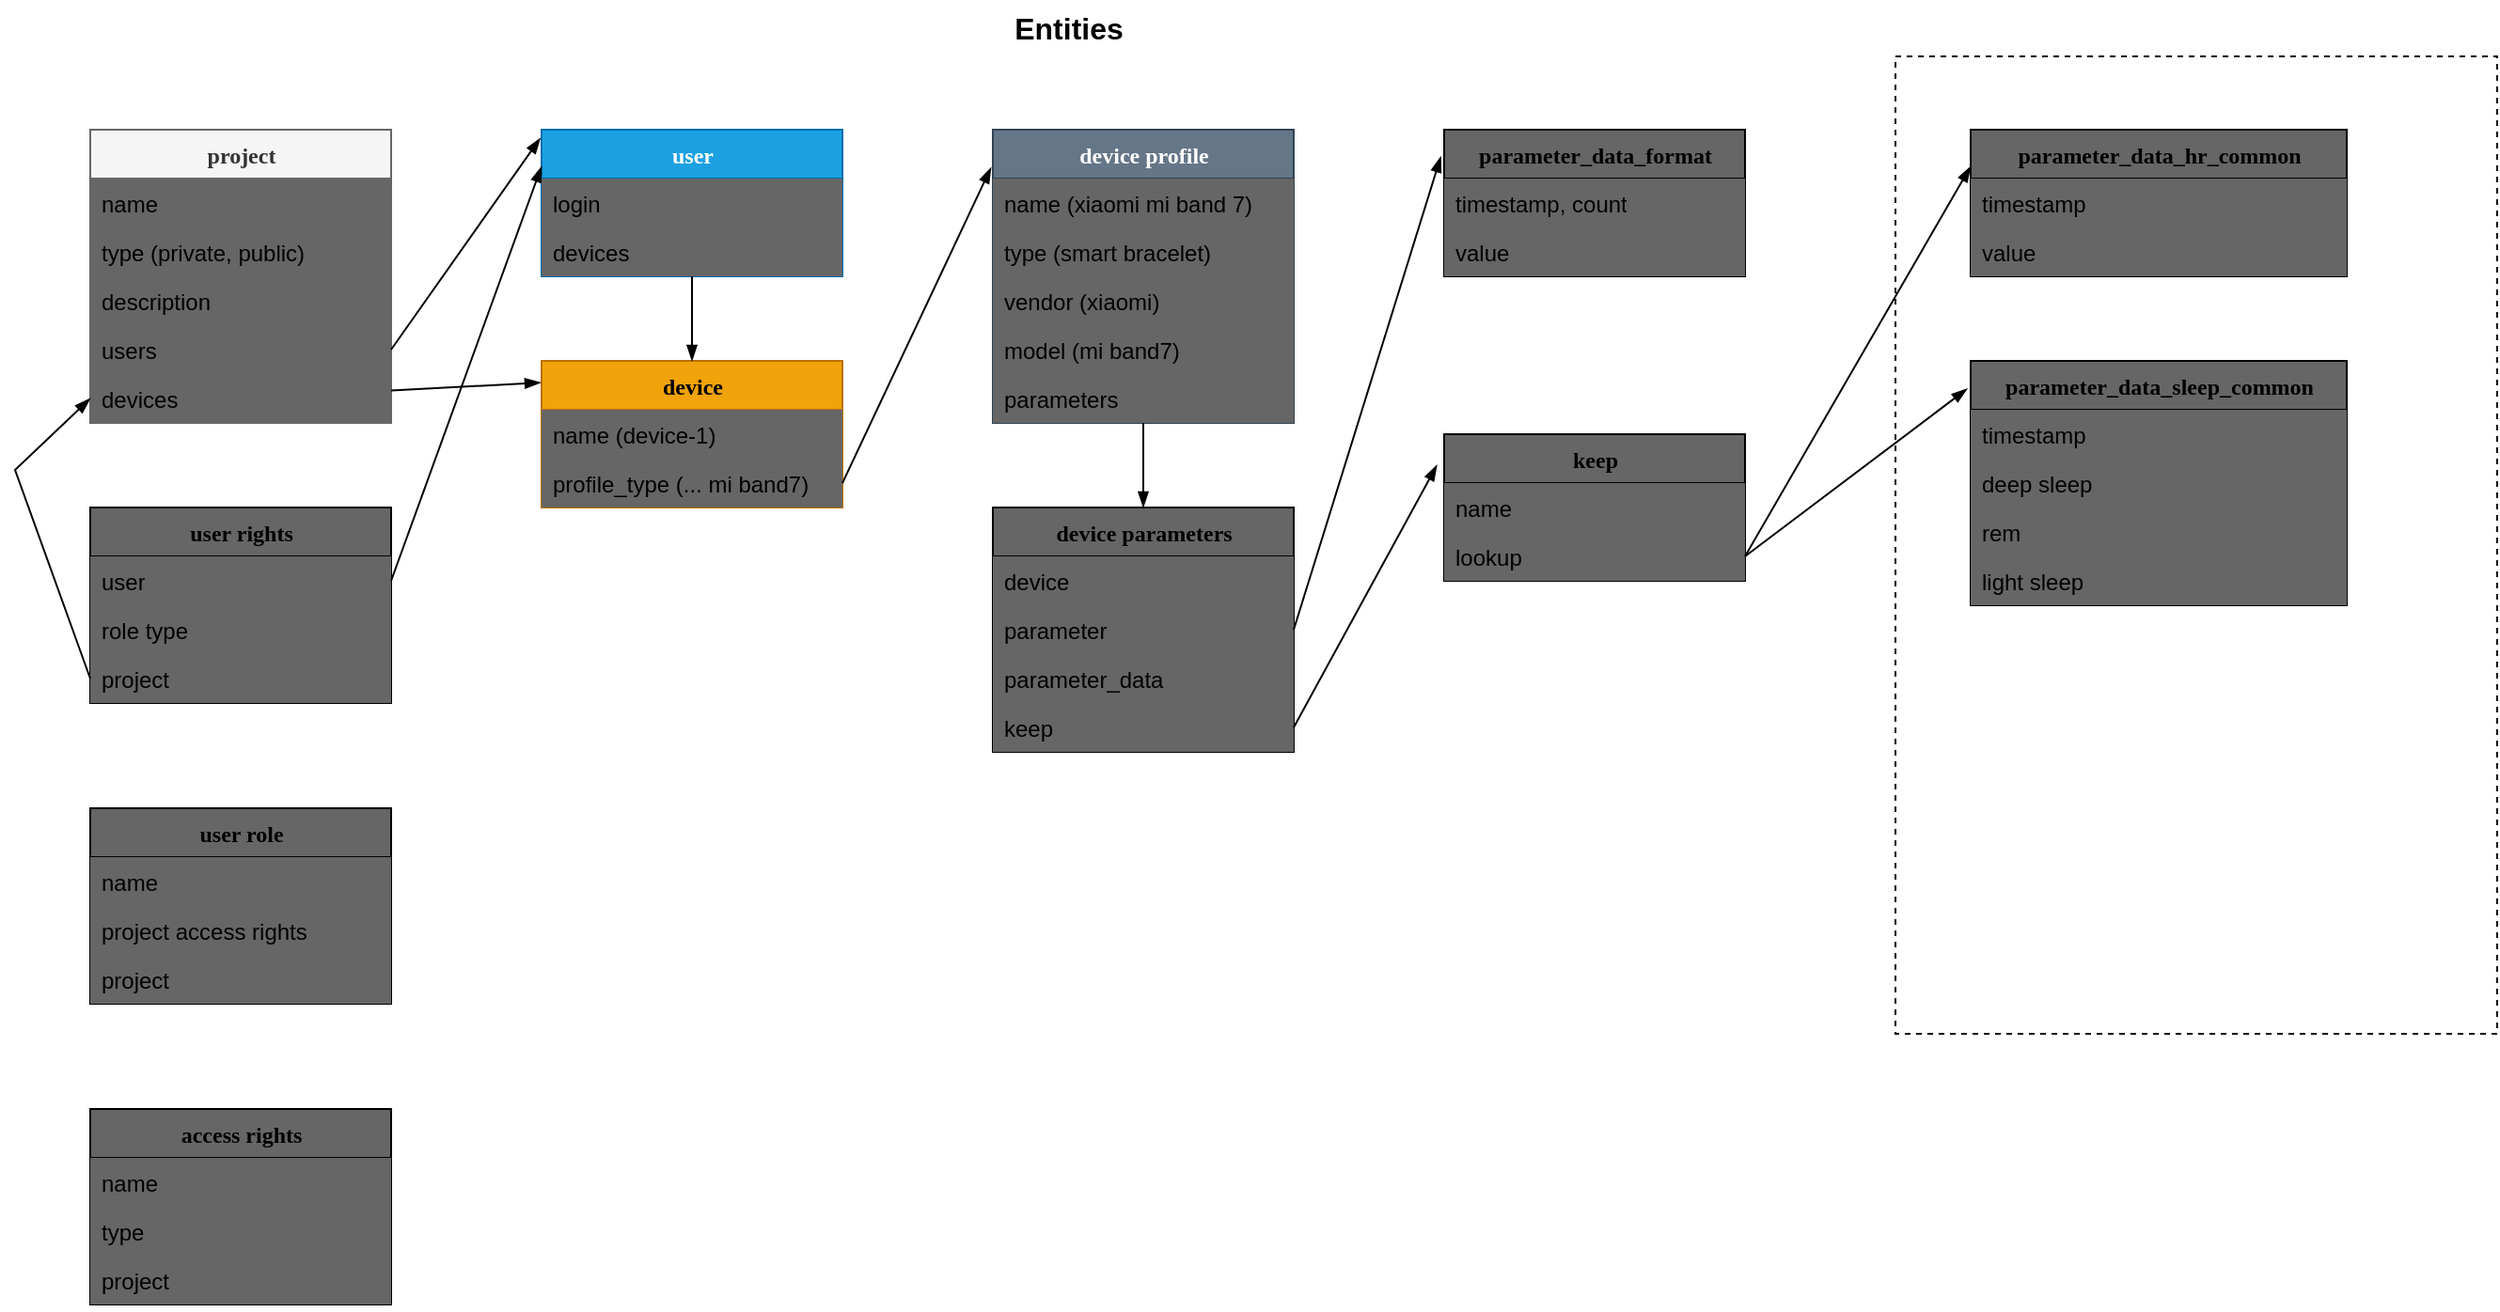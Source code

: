 <mxfile version="20.7.4" type="device"><diagram name="Page-1" id="9f46799a-70d6-7492-0946-bef42562c5a5"><mxGraphModel dx="1830" dy="786" grid="1" gridSize="10" guides="1" tooltips="1" connect="1" arrows="1" fold="1" page="0" pageScale="1" pageWidth="1100" pageHeight="850" background="none" math="0" shadow="0"><root><mxCell id="0"/><mxCell id="1" parent="0"/><mxCell id="q5KV4WFABtaVGPcrXIrC-23" value="" style="rounded=0;whiteSpace=wrap;html=1;fillColor=none;dashed=1;" vertex="1" parent="1"><mxGeometry x="1000" y="40" width="320" height="520" as="geometry"/></mxCell><mxCell id="78961159f06e98e8-17" value="project" style="swimlane;html=1;fontStyle=1;align=center;verticalAlign=top;childLayout=stackLayout;horizontal=1;startSize=26;horizontalStack=0;resizeParent=1;resizeLast=0;collapsible=1;marginBottom=0;swimlaneFillColor=#ffffff;rounded=0;shadow=0;comic=0;labelBackgroundColor=none;strokeWidth=1;fillColor=#f5f5f5;fontFamily=Verdana;fontSize=12;fontColor=#333333;strokeColor=#666666;" parent="1" vertex="1"><mxGeometry x="40" y="79" width="160" height="156" as="geometry"/></mxCell><mxCell id="78961159f06e98e8-23" value="name" style="text;html=1;strokeColor=none;fillColor=#666666;align=left;verticalAlign=top;spacingLeft=4;spacingRight=4;whiteSpace=wrap;overflow=hidden;rotatable=0;points=[[0,0.5],[1,0.5]];portConstraint=eastwest;" parent="78961159f06e98e8-17" vertex="1"><mxGeometry y="26" width="160" height="26" as="geometry"/></mxCell><mxCell id="78961159f06e98e8-25" value="type (private, public)" style="text;html=1;strokeColor=none;fillColor=#666666;align=left;verticalAlign=top;spacingLeft=4;spacingRight=4;whiteSpace=wrap;overflow=hidden;rotatable=0;points=[[0,0.5],[1,0.5]];portConstraint=eastwest;" parent="78961159f06e98e8-17" vertex="1"><mxGeometry y="52" width="160" height="26" as="geometry"/></mxCell><mxCell id="eakS-CX53tqSziAOae9U-2" value="description" style="text;html=1;strokeColor=none;fillColor=#666666;align=left;verticalAlign=top;spacingLeft=4;spacingRight=4;whiteSpace=wrap;overflow=hidden;rotatable=0;points=[[0,0.5],[1,0.5]];portConstraint=eastwest;" parent="78961159f06e98e8-17" vertex="1"><mxGeometry y="78" width="160" height="26" as="geometry"/></mxCell><mxCell id="eakS-CX53tqSziAOae9U-3" value="users" style="text;html=1;strokeColor=none;fillColor=#666666;align=left;verticalAlign=top;spacingLeft=4;spacingRight=4;whiteSpace=wrap;overflow=hidden;rotatable=0;points=[[0,0.5],[1,0.5]];portConstraint=eastwest;" parent="78961159f06e98e8-17" vertex="1"><mxGeometry y="104" width="160" height="26" as="geometry"/></mxCell><mxCell id="78961159f06e98e8-24" value="devices" style="text;html=1;strokeColor=none;fillColor=#666666;align=left;verticalAlign=top;spacingLeft=4;spacingRight=4;whiteSpace=wrap;overflow=hidden;rotatable=0;points=[[0,0.5],[1,0.5]];portConstraint=eastwest;" parent="78961159f06e98e8-17" vertex="1"><mxGeometry y="130" width="160" height="26" as="geometry"/></mxCell><mxCell id="78961159f06e98e8-19" value="" style="line;html=1;strokeWidth=1;fillColor=#666666;align=left;verticalAlign=middle;spacingTop=-1;spacingLeft=3;spacingRight=3;rotatable=0;labelPosition=right;points=[];portConstraint=eastwest;" parent="78961159f06e98e8-17" vertex="1"><mxGeometry y="156" width="160" as="geometry"/></mxCell><mxCell id="2Jbnj_WBJyNQ6amSs_IY-3" style="edgeStyle=orthogonalEdgeStyle;rounded=0;orthogonalLoop=1;jettySize=auto;html=1;exitX=0.5;exitY=1;exitDx=0;exitDy=0;entryX=0.501;entryY=0.393;entryDx=0;entryDy=0;entryPerimeter=0;fillColor=#666666;" parent="78961159f06e98e8-17" source="78961159f06e98e8-17" target="78961159f06e98e8-19" edge="1"><mxGeometry relative="1" as="geometry"/></mxCell><mxCell id="78961159f06e98e8-30" value="user" style="swimlane;html=1;fontStyle=1;align=center;verticalAlign=top;childLayout=stackLayout;horizontal=1;startSize=26;horizontalStack=0;resizeParent=1;resizeLast=0;collapsible=1;marginBottom=0;swimlaneFillColor=#ffffff;rounded=0;shadow=0;comic=0;labelBackgroundColor=none;strokeWidth=1;fillColor=#1ba1e2;fontFamily=Verdana;fontSize=12;fontColor=#ffffff;strokeColor=#006EAF;" parent="1" vertex="1"><mxGeometry x="280" y="79" width="160" height="78" as="geometry"><mxRectangle x="430" y="83" width="90" height="30" as="alternateBounds"/></mxGeometry></mxCell><mxCell id="78961159f06e98e8-32" value="login" style="text;html=1;strokeColor=none;fillColor=#666666;align=left;verticalAlign=top;spacingLeft=4;spacingRight=4;whiteSpace=wrap;overflow=hidden;rotatable=0;points=[[0,0.5],[1,0.5]];portConstraint=eastwest;" parent="78961159f06e98e8-30" vertex="1"><mxGeometry y="26" width="160" height="26" as="geometry"/></mxCell><mxCell id="78961159f06e98e8-37" value="devices" style="text;html=1;strokeColor=none;fillColor=#666666;align=left;verticalAlign=top;spacingLeft=4;spacingRight=4;whiteSpace=wrap;overflow=hidden;rotatable=0;points=[[0,0.5],[1,0.5]];portConstraint=eastwest;" parent="78961159f06e98e8-30" vertex="1"><mxGeometry y="52" width="160" height="26" as="geometry"/></mxCell><mxCell id="2Jbnj_WBJyNQ6amSs_IY-14" style="rounded=0;orthogonalLoop=1;jettySize=auto;html=1;fillColor=#666666;endArrow=none;endFill=0;exitX=-0.004;exitY=0.057;exitDx=0;exitDy=0;exitPerimeter=0;entryX=1;entryY=0.5;entryDx=0;entryDy=0;startArrow=blockThin;startFill=1;" parent="1" source="78961159f06e98e8-30" target="eakS-CX53tqSziAOae9U-3" edge="1"><mxGeometry relative="1" as="geometry"><mxPoint x="300" y="126" as="sourcePoint"/><mxPoint x="220" y="186" as="targetPoint"/></mxGeometry></mxCell><mxCell id="2Jbnj_WBJyNQ6amSs_IY-17" value="device" style="swimlane;html=1;fontStyle=1;align=center;verticalAlign=top;childLayout=stackLayout;horizontal=1;startSize=26;horizontalStack=0;resizeParent=1;resizeLast=0;collapsible=1;marginBottom=0;swimlaneFillColor=#ffffff;rounded=0;shadow=0;comic=0;labelBackgroundColor=none;strokeWidth=1;fillColor=#f0a30a;fontFamily=Verdana;fontSize=12;strokeColor=#BD7000;fontColor=#000000;" parent="1" vertex="1"><mxGeometry x="280" y="202" width="160" height="78" as="geometry"/></mxCell><mxCell id="2Jbnj_WBJyNQ6amSs_IY-20" value="name (device-1)" style="text;html=1;strokeColor=none;fillColor=#666666;align=left;verticalAlign=top;spacingLeft=4;spacingRight=4;whiteSpace=wrap;overflow=hidden;rotatable=0;points=[[0,0.5],[1,0.5]];portConstraint=eastwest;" parent="2Jbnj_WBJyNQ6amSs_IY-17" vertex="1"><mxGeometry y="26" width="160" height="26" as="geometry"/></mxCell><mxCell id="2Jbnj_WBJyNQ6amSs_IY-19" value="profile_type (... mi band7)" style="text;html=1;strokeColor=none;fillColor=#666666;align=left;verticalAlign=top;spacingLeft=4;spacingRight=4;whiteSpace=wrap;overflow=hidden;rotatable=0;points=[[0,0.5],[1,0.5]];portConstraint=eastwest;" parent="2Jbnj_WBJyNQ6amSs_IY-17" vertex="1"><mxGeometry y="52" width="160" height="26" as="geometry"/></mxCell><mxCell id="2Jbnj_WBJyNQ6amSs_IY-22" value="" style="line;html=1;strokeWidth=1;fillColor=#666666;align=left;verticalAlign=middle;spacingTop=-1;spacingLeft=3;spacingRight=3;rotatable=0;labelPosition=right;points=[];portConstraint=eastwest;" parent="2Jbnj_WBJyNQ6amSs_IY-17" vertex="1"><mxGeometry y="78" width="160" as="geometry"/></mxCell><mxCell id="2Jbnj_WBJyNQ6amSs_IY-34" value="parameter_data_format" style="swimlane;html=1;fontStyle=1;align=center;verticalAlign=top;childLayout=stackLayout;horizontal=1;startSize=26;horizontalStack=0;resizeParent=1;resizeLast=0;collapsible=1;marginBottom=0;swimlaneFillColor=#ffffff;rounded=0;shadow=0;comic=0;labelBackgroundColor=none;strokeWidth=1;fillColor=#666666;fontFamily=Verdana;fontSize=12" parent="1" vertex="1"><mxGeometry x="760" y="79" width="160" height="78" as="geometry"/></mxCell><mxCell id="2Jbnj_WBJyNQ6amSs_IY-35" value="timestamp, count" style="text;html=1;strokeColor=none;fillColor=#666666;align=left;verticalAlign=top;spacingLeft=4;spacingRight=4;whiteSpace=wrap;overflow=hidden;rotatable=0;points=[[0,0.5],[1,0.5]];portConstraint=eastwest;" parent="2Jbnj_WBJyNQ6amSs_IY-34" vertex="1"><mxGeometry y="26" width="160" height="26" as="geometry"/></mxCell><mxCell id="2Jbnj_WBJyNQ6amSs_IY-36" value="value" style="text;html=1;strokeColor=none;fillColor=#666666;align=left;verticalAlign=top;spacingLeft=4;spacingRight=4;whiteSpace=wrap;overflow=hidden;rotatable=0;points=[[0,0.5],[1,0.5]];portConstraint=eastwest;" parent="2Jbnj_WBJyNQ6amSs_IY-34" vertex="1"><mxGeometry y="52" width="160" height="26" as="geometry"/></mxCell><mxCell id="2Jbnj_WBJyNQ6amSs_IY-38" value="" style="line;html=1;strokeWidth=1;fillColor=#666666;align=left;verticalAlign=middle;spacingTop=-1;spacingLeft=3;spacingRight=3;rotatable=0;labelPosition=right;points=[];portConstraint=eastwest;" parent="2Jbnj_WBJyNQ6amSs_IY-34" vertex="1"><mxGeometry y="78" width="160" as="geometry"/></mxCell><mxCell id="2Jbnj_WBJyNQ6amSs_IY-39" style="edgeStyle=orthogonalEdgeStyle;rounded=0;orthogonalLoop=1;jettySize=auto;html=1;exitX=0.5;exitY=1;exitDx=0;exitDy=0;entryX=0.501;entryY=0.393;entryDx=0;entryDy=0;entryPerimeter=0;fillColor=#666666;" parent="2Jbnj_WBJyNQ6amSs_IY-34" source="2Jbnj_WBJyNQ6amSs_IY-34" target="2Jbnj_WBJyNQ6amSs_IY-38" edge="1"><mxGeometry relative="1" as="geometry"/></mxCell><mxCell id="2Jbnj_WBJyNQ6amSs_IY-41" value="device parameters" style="swimlane;html=1;fontStyle=1;align=center;verticalAlign=top;childLayout=stackLayout;horizontal=1;startSize=26;horizontalStack=0;resizeParent=1;resizeLast=0;collapsible=1;marginBottom=0;swimlaneFillColor=#ffffff;rounded=0;shadow=0;comic=0;labelBackgroundColor=none;strokeWidth=1;fillColor=#666666;fontFamily=Verdana;fontSize=12" parent="1" vertex="1"><mxGeometry x="520" y="280" width="160" height="130" as="geometry"><mxRectangle x="430" y="83" width="90" height="30" as="alternateBounds"/></mxGeometry></mxCell><mxCell id="q5KV4WFABtaVGPcrXIrC-24" value="device" style="text;html=1;strokeColor=none;fillColor=#666666;align=left;verticalAlign=top;spacingLeft=4;spacingRight=4;whiteSpace=wrap;overflow=hidden;rotatable=0;points=[[0,0.5],[1,0.5]];portConstraint=eastwest;" vertex="1" parent="2Jbnj_WBJyNQ6amSs_IY-41"><mxGeometry y="26" width="160" height="26" as="geometry"/></mxCell><mxCell id="2Jbnj_WBJyNQ6amSs_IY-44" value="parameter" style="text;html=1;strokeColor=none;fillColor=#666666;align=left;verticalAlign=top;spacingLeft=4;spacingRight=4;whiteSpace=wrap;overflow=hidden;rotatable=0;points=[[0,0.5],[1,0.5]];portConstraint=eastwest;" parent="2Jbnj_WBJyNQ6amSs_IY-41" vertex="1"><mxGeometry y="52" width="160" height="26" as="geometry"/></mxCell><mxCell id="2Jbnj_WBJyNQ6amSs_IY-45" value="parameter_data" style="text;html=1;strokeColor=none;fillColor=#666666;align=left;verticalAlign=top;spacingLeft=4;spacingRight=4;whiteSpace=wrap;overflow=hidden;rotatable=0;points=[[0,0.5],[1,0.5]];portConstraint=eastwest;" parent="2Jbnj_WBJyNQ6amSs_IY-41" vertex="1"><mxGeometry y="78" width="160" height="26" as="geometry"/></mxCell><mxCell id="q5KV4WFABtaVGPcrXIrC-25" value="keep" style="text;html=1;strokeColor=none;fillColor=#666666;align=left;verticalAlign=top;spacingLeft=4;spacingRight=4;whiteSpace=wrap;overflow=hidden;rotatable=0;points=[[0,0.5],[1,0.5]];portConstraint=eastwest;" vertex="1" parent="2Jbnj_WBJyNQ6amSs_IY-41"><mxGeometry y="104" width="160" height="26" as="geometry"/></mxCell><mxCell id="2Jbnj_WBJyNQ6amSs_IY-48" value="device profile" style="swimlane;html=1;fontStyle=1;align=center;verticalAlign=top;childLayout=stackLayout;horizontal=1;startSize=26;horizontalStack=0;resizeParent=1;resizeLast=0;collapsible=1;marginBottom=0;swimlaneFillColor=#ffffff;rounded=0;shadow=0;comic=0;labelBackgroundColor=none;strokeWidth=1;fillColor=#647687;fontFamily=Verdana;fontSize=12;fontColor=#ffffff;strokeColor=#314354;" parent="1" vertex="1"><mxGeometry x="520" y="79" width="160" height="156" as="geometry"><mxRectangle x="430" y="83" width="90" height="30" as="alternateBounds"/></mxGeometry></mxCell><mxCell id="2Jbnj_WBJyNQ6amSs_IY-50" value="name (xiaomi mi band 7)" style="text;html=1;strokeColor=none;fillColor=#666666;align=left;verticalAlign=top;spacingLeft=4;spacingRight=4;whiteSpace=wrap;overflow=hidden;rotatable=0;points=[[0,0.5],[1,0.5]];portConstraint=eastwest;" parent="2Jbnj_WBJyNQ6amSs_IY-48" vertex="1"><mxGeometry y="26" width="160" height="26" as="geometry"/></mxCell><mxCell id="2Jbnj_WBJyNQ6amSs_IY-51" value="type (smart bracelet)" style="text;html=1;strokeColor=none;fillColor=#666666;align=left;verticalAlign=top;spacingLeft=4;spacingRight=4;whiteSpace=wrap;overflow=hidden;rotatable=0;points=[[0,0.5],[1,0.5]];portConstraint=eastwest;" parent="2Jbnj_WBJyNQ6amSs_IY-48" vertex="1"><mxGeometry y="52" width="160" height="26" as="geometry"/></mxCell><mxCell id="q5KV4WFABtaVGPcrXIrC-12" value="vendor (xiaomi)" style="text;html=1;strokeColor=none;fillColor=#666666;align=left;verticalAlign=top;spacingLeft=4;spacingRight=4;whiteSpace=wrap;overflow=hidden;rotatable=0;points=[[0,0.5],[1,0.5]];portConstraint=eastwest;" vertex="1" parent="2Jbnj_WBJyNQ6amSs_IY-48"><mxGeometry y="78" width="160" height="26" as="geometry"/></mxCell><mxCell id="q5KV4WFABtaVGPcrXIrC-13" value="model (mi band7)" style="text;html=1;strokeColor=none;fillColor=#666666;align=left;verticalAlign=top;spacingLeft=4;spacingRight=4;whiteSpace=wrap;overflow=hidden;rotatable=0;points=[[0,0.5],[1,0.5]];portConstraint=eastwest;" vertex="1" parent="2Jbnj_WBJyNQ6amSs_IY-48"><mxGeometry y="104" width="160" height="26" as="geometry"/></mxCell><mxCell id="2Jbnj_WBJyNQ6amSs_IY-52" value="parameters" style="text;html=1;strokeColor=none;fillColor=#666666;align=left;verticalAlign=top;spacingLeft=4;spacingRight=4;whiteSpace=wrap;overflow=hidden;rotatable=0;points=[[0,0.5],[1,0.5]];portConstraint=eastwest;" parent="2Jbnj_WBJyNQ6amSs_IY-48" vertex="1"><mxGeometry y="130" width="160" height="26" as="geometry"/></mxCell><mxCell id="eakS-CX53tqSziAOae9U-5" style="rounded=0;orthogonalLoop=1;jettySize=auto;html=1;fillColor=#666666;endArrow=none;endFill=0;exitX=-0.003;exitY=0.148;exitDx=0;exitDy=0;startArrow=blockThin;startFill=1;exitPerimeter=0;" parent="1" source="2Jbnj_WBJyNQ6amSs_IY-17" target="78961159f06e98e8-24" edge="1"><mxGeometry relative="1" as="geometry"><mxPoint x="240" y="276" as="sourcePoint"/><mxPoint x="230" y="280" as="targetPoint"/></mxGeometry></mxCell><mxCell id="eakS-CX53tqSziAOae9U-7" style="rounded=0;orthogonalLoop=1;jettySize=auto;html=1;fillColor=#666666;endArrow=none;endFill=0;entryX=1;entryY=0.5;entryDx=0;entryDy=0;exitX=-0.006;exitY=0.129;exitDx=0;exitDy=0;exitPerimeter=0;startArrow=blockThin;startFill=1;" parent="1" source="2Jbnj_WBJyNQ6amSs_IY-48" target="2Jbnj_WBJyNQ6amSs_IY-19" edge="1"><mxGeometry relative="1" as="geometry"><mxPoint x="330.0" y="154" as="sourcePoint"/><mxPoint x="209.52" y="340.378" as="targetPoint"/></mxGeometry></mxCell><mxCell id="eakS-CX53tqSziAOae9U-8" style="rounded=0;orthogonalLoop=1;jettySize=auto;html=1;fillColor=#666666;endArrow=none;endFill=0;startArrow=blockThin;startFill=1;" parent="1" source="2Jbnj_WBJyNQ6amSs_IY-41" target="2Jbnj_WBJyNQ6amSs_IY-52" edge="1"><mxGeometry relative="1" as="geometry"><mxPoint x="209.68" y="336.568" as="sourcePoint"/><mxPoint x="710" y="300" as="targetPoint"/></mxGeometry></mxCell><mxCell id="eakS-CX53tqSziAOae9U-9" style="rounded=0;orthogonalLoop=1;jettySize=auto;html=1;fillColor=#666666;endArrow=none;endFill=0;startArrow=blockThin;startFill=1;entryX=1;entryY=0.5;entryDx=0;entryDy=0;exitX=-0.011;exitY=0.183;exitDx=0;exitDy=0;exitPerimeter=0;" parent="1" source="2Jbnj_WBJyNQ6amSs_IY-34" target="2Jbnj_WBJyNQ6amSs_IY-44" edge="1"><mxGeometry relative="1" as="geometry"><mxPoint x="730" y="360" as="sourcePoint"/><mxPoint x="288.08" y="341.144" as="targetPoint"/></mxGeometry></mxCell><mxCell id="eakS-CX53tqSziAOae9U-11" value="Entities" style="text;html=1;resizable=0;autosize=1;align=center;verticalAlign=middle;points=[];fillColor=none;strokeColor=none;rounded=0;fontStyle=1;fontSize=16;" parent="1" vertex="1"><mxGeometry x="520" y="10" width="80" height="30" as="geometry"/></mxCell><mxCell id="eakS-CX53tqSziAOae9U-4" style="rounded=0;orthogonalLoop=1;jettySize=auto;html=1;fillColor=#666666;endArrow=none;endFill=0;startArrow=blockThin;startFill=1;" parent="1" source="2Jbnj_WBJyNQ6amSs_IY-17" target="78961159f06e98e8-37" edge="1"><mxGeometry relative="1" as="geometry"><mxPoint x="289.36" y="99.374" as="sourcePoint"/><mxPoint x="170.0" y="206" as="targetPoint"/></mxGeometry></mxCell><mxCell id="q5KV4WFABtaVGPcrXIrC-1" value="user rights" style="swimlane;html=1;fontStyle=1;align=center;verticalAlign=top;childLayout=stackLayout;horizontal=1;startSize=26;horizontalStack=0;resizeParent=1;resizeLast=0;collapsible=1;marginBottom=0;swimlaneFillColor=#ffffff;rounded=0;shadow=0;comic=0;labelBackgroundColor=none;strokeWidth=1;fillColor=#666666;fontFamily=Verdana;fontSize=12" vertex="1" parent="1"><mxGeometry x="40" y="280" width="160" height="104" as="geometry"><mxRectangle x="430" y="83" width="90" height="30" as="alternateBounds"/></mxGeometry></mxCell><mxCell id="q5KV4WFABtaVGPcrXIrC-2" value="user" style="text;html=1;strokeColor=none;fillColor=#666666;align=left;verticalAlign=top;spacingLeft=4;spacingRight=4;whiteSpace=wrap;overflow=hidden;rotatable=0;points=[[0,0.5],[1,0.5]];portConstraint=eastwest;" vertex="1" parent="q5KV4WFABtaVGPcrXIrC-1"><mxGeometry y="26" width="160" height="26" as="geometry"/></mxCell><mxCell id="q5KV4WFABtaVGPcrXIrC-4" value="role type" style="text;html=1;strokeColor=none;fillColor=#666666;align=left;verticalAlign=top;spacingLeft=4;spacingRight=4;whiteSpace=wrap;overflow=hidden;rotatable=0;points=[[0,0.5],[1,0.5]];portConstraint=eastwest;" vertex="1" parent="q5KV4WFABtaVGPcrXIrC-1"><mxGeometry y="52" width="160" height="26" as="geometry"/></mxCell><mxCell id="q5KV4WFABtaVGPcrXIrC-3" value="project" style="text;html=1;strokeColor=none;fillColor=#666666;align=left;verticalAlign=top;spacingLeft=4;spacingRight=4;whiteSpace=wrap;overflow=hidden;rotatable=0;points=[[0,0.5],[1,0.5]];portConstraint=eastwest;" vertex="1" parent="q5KV4WFABtaVGPcrXIrC-1"><mxGeometry y="78" width="160" height="26" as="geometry"/></mxCell><mxCell id="q5KV4WFABtaVGPcrXIrC-5" style="rounded=0;orthogonalLoop=1;jettySize=auto;html=1;fillColor=#666666;endArrow=none;endFill=0;exitX=0;exitY=0.25;exitDx=0;exitDy=0;startArrow=blockThin;startFill=1;" edge="1" parent="1" source="78961159f06e98e8-30"><mxGeometry relative="1" as="geometry"><mxPoint x="289.36" y="93.446" as="sourcePoint"/><mxPoint x="200" y="319" as="targetPoint"/></mxGeometry></mxCell><mxCell id="q5KV4WFABtaVGPcrXIrC-7" style="rounded=0;orthogonalLoop=1;jettySize=auto;html=1;fillColor=#666666;endArrow=none;endFill=0;startArrow=blockThin;startFill=1;entryX=0;entryY=0.5;entryDx=0;entryDy=0;exitX=0;exitY=0.5;exitDx=0;exitDy=0;" edge="1" parent="1" source="78961159f06e98e8-24" target="q5KV4WFABtaVGPcrXIrC-3"><mxGeometry relative="1" as="geometry"><mxPoint x="149.159" y="235" as="sourcePoint"/><mxPoint x="200" y="371" as="targetPoint"/><Array as="points"><mxPoint y="260"/></Array></mxGeometry></mxCell><mxCell id="q5KV4WFABtaVGPcrXIrC-8" value="user role" style="swimlane;html=1;fontStyle=1;align=center;verticalAlign=top;childLayout=stackLayout;horizontal=1;startSize=26;horizontalStack=0;resizeParent=1;resizeLast=0;collapsible=1;marginBottom=0;swimlaneFillColor=#ffffff;rounded=0;shadow=0;comic=0;labelBackgroundColor=none;strokeWidth=1;fillColor=#666666;fontFamily=Verdana;fontSize=12" vertex="1" parent="1"><mxGeometry x="40" y="440" width="160" height="104" as="geometry"><mxRectangle x="430" y="83" width="90" height="30" as="alternateBounds"/></mxGeometry></mxCell><mxCell id="q5KV4WFABtaVGPcrXIrC-9" value="name" style="text;html=1;strokeColor=none;fillColor=#666666;align=left;verticalAlign=top;spacingLeft=4;spacingRight=4;whiteSpace=wrap;overflow=hidden;rotatable=0;points=[[0,0.5],[1,0.5]];portConstraint=eastwest;" vertex="1" parent="q5KV4WFABtaVGPcrXIrC-8"><mxGeometry y="26" width="160" height="26" as="geometry"/></mxCell><mxCell id="q5KV4WFABtaVGPcrXIrC-10" value="project access rights" style="text;html=1;strokeColor=none;fillColor=#666666;align=left;verticalAlign=top;spacingLeft=4;spacingRight=4;whiteSpace=wrap;overflow=hidden;rotatable=0;points=[[0,0.5],[1,0.5]];portConstraint=eastwest;" vertex="1" parent="q5KV4WFABtaVGPcrXIrC-8"><mxGeometry y="52" width="160" height="26" as="geometry"/></mxCell><mxCell id="q5KV4WFABtaVGPcrXIrC-11" value="project" style="text;html=1;strokeColor=none;fillColor=#666666;align=left;verticalAlign=top;spacingLeft=4;spacingRight=4;whiteSpace=wrap;overflow=hidden;rotatable=0;points=[[0,0.5],[1,0.5]];portConstraint=eastwest;" vertex="1" parent="q5KV4WFABtaVGPcrXIrC-8"><mxGeometry y="78" width="160" height="26" as="geometry"/></mxCell><mxCell id="q5KV4WFABtaVGPcrXIrC-14" value="access rights" style="swimlane;html=1;fontStyle=1;align=center;verticalAlign=top;childLayout=stackLayout;horizontal=1;startSize=26;horizontalStack=0;resizeParent=1;resizeLast=0;collapsible=1;marginBottom=0;swimlaneFillColor=#ffffff;rounded=0;shadow=0;comic=0;labelBackgroundColor=none;strokeWidth=1;fillColor=#666666;fontFamily=Verdana;fontSize=12" vertex="1" parent="1"><mxGeometry x="40" y="600" width="160" height="104" as="geometry"><mxRectangle x="430" y="83" width="90" height="30" as="alternateBounds"/></mxGeometry></mxCell><mxCell id="q5KV4WFABtaVGPcrXIrC-15" value="name" style="text;html=1;strokeColor=none;fillColor=#666666;align=left;verticalAlign=top;spacingLeft=4;spacingRight=4;whiteSpace=wrap;overflow=hidden;rotatable=0;points=[[0,0.5],[1,0.5]];portConstraint=eastwest;" vertex="1" parent="q5KV4WFABtaVGPcrXIrC-14"><mxGeometry y="26" width="160" height="26" as="geometry"/></mxCell><mxCell id="q5KV4WFABtaVGPcrXIrC-16" value="type" style="text;html=1;strokeColor=none;fillColor=#666666;align=left;verticalAlign=top;spacingLeft=4;spacingRight=4;whiteSpace=wrap;overflow=hidden;rotatable=0;points=[[0,0.5],[1,0.5]];portConstraint=eastwest;" vertex="1" parent="q5KV4WFABtaVGPcrXIrC-14"><mxGeometry y="52" width="160" height="26" as="geometry"/></mxCell><mxCell id="q5KV4WFABtaVGPcrXIrC-17" value="project" style="text;html=1;strokeColor=none;fillColor=#666666;align=left;verticalAlign=top;spacingLeft=4;spacingRight=4;whiteSpace=wrap;overflow=hidden;rotatable=0;points=[[0,0.5],[1,0.5]];portConstraint=eastwest;" vertex="1" parent="q5KV4WFABtaVGPcrXIrC-14"><mxGeometry y="78" width="160" height="26" as="geometry"/></mxCell><mxCell id="q5KV4WFABtaVGPcrXIrC-18" value="parameter_data_hr_common" style="swimlane;html=1;fontStyle=1;align=center;verticalAlign=top;childLayout=stackLayout;horizontal=1;startSize=26;horizontalStack=0;resizeParent=1;resizeLast=0;collapsible=1;marginBottom=0;swimlaneFillColor=#ffffff;rounded=0;shadow=0;comic=0;labelBackgroundColor=none;strokeWidth=1;fillColor=#666666;fontFamily=Verdana;fontSize=12" vertex="1" parent="1"><mxGeometry x="1040" y="79" width="200" height="78" as="geometry"/></mxCell><mxCell id="q5KV4WFABtaVGPcrXIrC-19" value="timestamp" style="text;html=1;strokeColor=none;fillColor=#666666;align=left;verticalAlign=top;spacingLeft=4;spacingRight=4;whiteSpace=wrap;overflow=hidden;rotatable=0;points=[[0,0.5],[1,0.5]];portConstraint=eastwest;" vertex="1" parent="q5KV4WFABtaVGPcrXIrC-18"><mxGeometry y="26" width="200" height="26" as="geometry"/></mxCell><mxCell id="q5KV4WFABtaVGPcrXIrC-20" value="value" style="text;html=1;strokeColor=none;fillColor=#666666;align=left;verticalAlign=top;spacingLeft=4;spacingRight=4;whiteSpace=wrap;overflow=hidden;rotatable=0;points=[[0,0.5],[1,0.5]];portConstraint=eastwest;" vertex="1" parent="q5KV4WFABtaVGPcrXIrC-18"><mxGeometry y="52" width="200" height="26" as="geometry"/></mxCell><mxCell id="q5KV4WFABtaVGPcrXIrC-21" value="" style="line;html=1;strokeWidth=1;fillColor=#666666;align=left;verticalAlign=middle;spacingTop=-1;spacingLeft=3;spacingRight=3;rotatable=0;labelPosition=right;points=[];portConstraint=eastwest;" vertex="1" parent="q5KV4WFABtaVGPcrXIrC-18"><mxGeometry y="78" width="200" as="geometry"/></mxCell><mxCell id="q5KV4WFABtaVGPcrXIrC-22" style="edgeStyle=orthogonalEdgeStyle;rounded=0;orthogonalLoop=1;jettySize=auto;html=1;exitX=0.5;exitY=1;exitDx=0;exitDy=0;entryX=0.501;entryY=0.393;entryDx=0;entryDy=0;entryPerimeter=0;fillColor=#666666;" edge="1" parent="q5KV4WFABtaVGPcrXIrC-18" source="q5KV4WFABtaVGPcrXIrC-18" target="q5KV4WFABtaVGPcrXIrC-21"><mxGeometry relative="1" as="geometry"/></mxCell><mxCell id="q5KV4WFABtaVGPcrXIrC-31" value="keep" style="swimlane;html=1;fontStyle=1;align=center;verticalAlign=top;childLayout=stackLayout;horizontal=1;startSize=26;horizontalStack=0;resizeParent=1;resizeLast=0;collapsible=1;marginBottom=0;swimlaneFillColor=#ffffff;rounded=0;shadow=0;comic=0;labelBackgroundColor=none;strokeWidth=1;fillColor=#666666;fontFamily=Verdana;fontSize=12" vertex="1" parent="1"><mxGeometry x="760" y="241" width="160" height="78" as="geometry"/></mxCell><mxCell id="q5KV4WFABtaVGPcrXIrC-32" value="name" style="text;html=1;strokeColor=none;fillColor=#666666;align=left;verticalAlign=top;spacingLeft=4;spacingRight=4;whiteSpace=wrap;overflow=hidden;rotatable=0;points=[[0,0.5],[1,0.5]];portConstraint=eastwest;" vertex="1" parent="q5KV4WFABtaVGPcrXIrC-31"><mxGeometry y="26" width="160" height="26" as="geometry"/></mxCell><mxCell id="q5KV4WFABtaVGPcrXIrC-33" value="lookup" style="text;html=1;strokeColor=none;fillColor=#666666;align=left;verticalAlign=top;spacingLeft=4;spacingRight=4;whiteSpace=wrap;overflow=hidden;rotatable=0;points=[[0,0.5],[1,0.5]];portConstraint=eastwest;" vertex="1" parent="q5KV4WFABtaVGPcrXIrC-31"><mxGeometry y="52" width="160" height="26" as="geometry"/></mxCell><mxCell id="q5KV4WFABtaVGPcrXIrC-34" value="" style="line;html=1;strokeWidth=1;fillColor=#666666;align=left;verticalAlign=middle;spacingTop=-1;spacingLeft=3;spacingRight=3;rotatable=0;labelPosition=right;points=[];portConstraint=eastwest;" vertex="1" parent="q5KV4WFABtaVGPcrXIrC-31"><mxGeometry y="78" width="160" as="geometry"/></mxCell><mxCell id="q5KV4WFABtaVGPcrXIrC-35" style="edgeStyle=orthogonalEdgeStyle;rounded=0;orthogonalLoop=1;jettySize=auto;html=1;exitX=0.5;exitY=1;exitDx=0;exitDy=0;entryX=0.501;entryY=0.393;entryDx=0;entryDy=0;entryPerimeter=0;fillColor=#666666;" edge="1" parent="q5KV4WFABtaVGPcrXIrC-31" source="q5KV4WFABtaVGPcrXIrC-31" target="q5KV4WFABtaVGPcrXIrC-34"><mxGeometry relative="1" as="geometry"/></mxCell><mxCell id="q5KV4WFABtaVGPcrXIrC-36" style="rounded=0;orthogonalLoop=1;jettySize=auto;html=1;fillColor=#666666;endArrow=none;endFill=0;startArrow=blockThin;startFill=1;entryX=1;entryY=0.5;entryDx=0;entryDy=0;exitX=0;exitY=0.25;exitDx=0;exitDy=0;" edge="1" parent="1" source="q5KV4WFABtaVGPcrXIrC-18" target="q5KV4WFABtaVGPcrXIrC-33"><mxGeometry relative="1" as="geometry"><mxPoint x="822.511" y="167" as="sourcePoint"/><mxPoint x="690" y="355" as="targetPoint"/></mxGeometry></mxCell><mxCell id="q5KV4WFABtaVGPcrXIrC-37" value="parameter_data_sleep_common" style="swimlane;html=1;fontStyle=1;align=center;verticalAlign=top;childLayout=stackLayout;horizontal=1;startSize=26;horizontalStack=0;resizeParent=1;resizeLast=0;collapsible=1;marginBottom=0;swimlaneFillColor=#ffffff;rounded=0;shadow=0;comic=0;labelBackgroundColor=none;strokeWidth=1;fillColor=#666666;fontFamily=Verdana;fontSize=12" vertex="1" parent="1"><mxGeometry x="1040" y="202" width="200" height="130" as="geometry"/></mxCell><mxCell id="q5KV4WFABtaVGPcrXIrC-38" value="timestamp" style="text;html=1;strokeColor=none;fillColor=#666666;align=left;verticalAlign=top;spacingLeft=4;spacingRight=4;whiteSpace=wrap;overflow=hidden;rotatable=0;points=[[0,0.5],[1,0.5]];portConstraint=eastwest;" vertex="1" parent="q5KV4WFABtaVGPcrXIrC-37"><mxGeometry y="26" width="200" height="26" as="geometry"/></mxCell><mxCell id="q5KV4WFABtaVGPcrXIrC-39" value="deep sleep" style="text;html=1;strokeColor=none;fillColor=#666666;align=left;verticalAlign=top;spacingLeft=4;spacingRight=4;whiteSpace=wrap;overflow=hidden;rotatable=0;points=[[0,0.5],[1,0.5]];portConstraint=eastwest;" vertex="1" parent="q5KV4WFABtaVGPcrXIrC-37"><mxGeometry y="52" width="200" height="26" as="geometry"/></mxCell><mxCell id="q5KV4WFABtaVGPcrXIrC-43" value="rem" style="text;html=1;strokeColor=none;fillColor=#666666;align=left;verticalAlign=top;spacingLeft=4;spacingRight=4;whiteSpace=wrap;overflow=hidden;rotatable=0;points=[[0,0.5],[1,0.5]];portConstraint=eastwest;" vertex="1" parent="q5KV4WFABtaVGPcrXIrC-37"><mxGeometry y="78" width="200" height="26" as="geometry"/></mxCell><mxCell id="q5KV4WFABtaVGPcrXIrC-42" value="light sleep" style="text;html=1;strokeColor=none;fillColor=#666666;align=left;verticalAlign=top;spacingLeft=4;spacingRight=4;whiteSpace=wrap;overflow=hidden;rotatable=0;points=[[0,0.5],[1,0.5]];portConstraint=eastwest;" vertex="1" parent="q5KV4WFABtaVGPcrXIrC-37"><mxGeometry y="104" width="200" height="26" as="geometry"/></mxCell><mxCell id="q5KV4WFABtaVGPcrXIrC-40" value="" style="line;html=1;strokeWidth=1;fillColor=#666666;align=left;verticalAlign=middle;spacingTop=-1;spacingLeft=3;spacingRight=3;rotatable=0;labelPosition=right;points=[];portConstraint=eastwest;" vertex="1" parent="q5KV4WFABtaVGPcrXIrC-37"><mxGeometry y="130" width="200" as="geometry"/></mxCell><mxCell id="q5KV4WFABtaVGPcrXIrC-41" style="edgeStyle=orthogonalEdgeStyle;rounded=0;orthogonalLoop=1;jettySize=auto;html=1;exitX=0.5;exitY=1;exitDx=0;exitDy=0;entryX=0.501;entryY=0.393;entryDx=0;entryDy=0;entryPerimeter=0;fillColor=#666666;" edge="1" parent="q5KV4WFABtaVGPcrXIrC-37" source="q5KV4WFABtaVGPcrXIrC-37" target="q5KV4WFABtaVGPcrXIrC-40"><mxGeometry relative="1" as="geometry"/></mxCell><mxCell id="q5KV4WFABtaVGPcrXIrC-44" style="rounded=0;orthogonalLoop=1;jettySize=auto;html=1;fillColor=#666666;endArrow=none;endFill=0;startArrow=blockThin;startFill=1;entryX=1;entryY=0.5;entryDx=0;entryDy=0;exitX=-0.009;exitY=0.114;exitDx=0;exitDy=0;exitPerimeter=0;" edge="1" parent="1" source="q5KV4WFABtaVGPcrXIrC-37" target="q5KV4WFABtaVGPcrXIrC-33"><mxGeometry relative="1" as="geometry"><mxPoint x="1050" y="108.5" as="sourcePoint"/><mxPoint x="930" y="316" as="targetPoint"/></mxGeometry></mxCell><mxCell id="q5KV4WFABtaVGPcrXIrC-45" style="rounded=0;orthogonalLoop=1;jettySize=auto;html=1;fillColor=#666666;endArrow=none;endFill=0;startArrow=blockThin;startFill=1;entryX=1;entryY=0.5;entryDx=0;entryDy=0;exitX=-0.024;exitY=0.211;exitDx=0;exitDy=0;exitPerimeter=0;" edge="1" parent="1" source="q5KV4WFABtaVGPcrXIrC-31" target="q5KV4WFABtaVGPcrXIrC-25"><mxGeometry relative="1" as="geometry"><mxPoint x="822.511" y="167" as="sourcePoint"/><mxPoint x="690" y="355" as="targetPoint"/></mxGeometry></mxCell></root></mxGraphModel></diagram></mxfile>